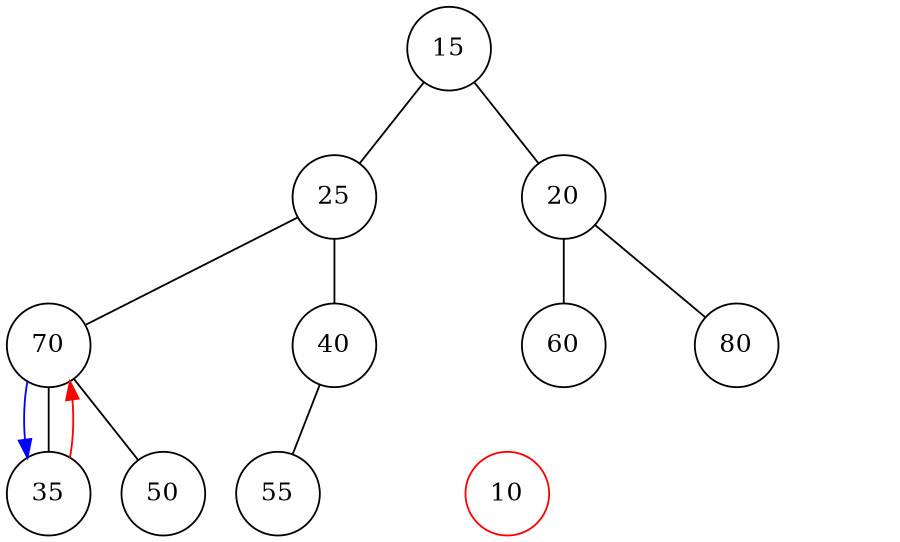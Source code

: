 digraph G { 
	size ="6,6";
	edge[arrowhead=none,arrowtail=none]
	
	//root
	node10 [shape=circle,label="15"];
	
	//level1
	node15 [shape=circle,label="25"];
	node10 -> node15
	
	edge[arrowhead=none,arrowtail=none,color=black]
	
	node20 [shape=circle,label="20"];
	node10 -> node20

	//level 2
	node25 [shape=circle,label="70"];
	
	//edge[arrowhead=normal,arrowtail=none,color=blue]
	node15 -> node25
	
	//edge[arrowhead=none,arrowtail=none,color=black]
	//node15 -> node25
	//edge[arrowhead=normal,arrowtail=none,color=red]
	//node25 -> node15	
	
	
	node40 [shape=circle,label="40"];
	edge[arrowhead=none,arrowtail=none,color=black]	
	node15 -> node40
	
	node60 [shape=circle,label="60"];
	node20 -> node60
	node80 [shape=circle,label="80"];
	node20 -> node80

	//level 3
	node35 [shape=circle,label="35"];
	
	edge[arrowhead=normal,arrowtail=none,color=blue]
	node25 -> node35
	
	edge[arrowhead=none,arrowtail=none,color=black]
	node25 -> node35
	edge[arrowhead=normal,arrowtail=none,color=red]
	node35 -> node25	
	
	//node25 -> node35
	
	node50 [shape=circle,label="50"];
	edge[arrowhead=none,arrowtail=none,color=black]
	node25 -> node50
		
	node55 [shape=circle,label="55"];
	node40 -> node55
	
	node70 [shape=circle,label="70",style=invis];
	node40 -> node70[style=invis]

	
	
	node59 [shape=circle,label="10",color=red];
	node60 -> node59[style=invis]
	
	//edge[arrowhead=normal,arrowtail=none,color=red]
	//node10->node59
	
	
	//edge[arrowhead=normal,arrowtail=none,color=blue]
	//node50->node10

	node58 [shape=circle,label="58",style=invis];
	node60 -> node58[style=invis]
	
	node79 [shape=circle,label="79",style=invis];
	node80 -> node79[style=invis]
	
	node78 [shape=circle,label="78",style=invis];
	node80 -> node78[style=invis]
	
		
	





	
}